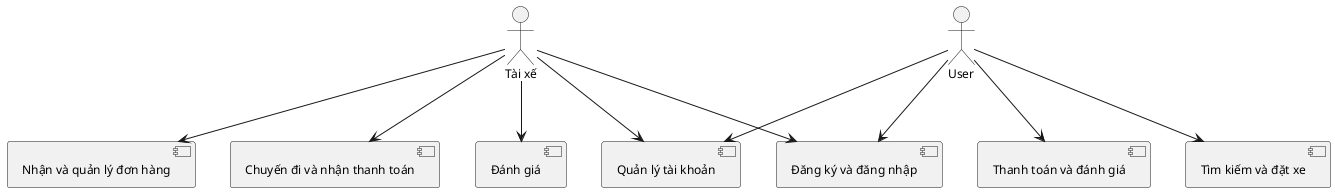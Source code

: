 @startuml

!define LightYellow #FFF9D6
!define LightGreen #D2F2C2
!define LightBlue #D6E3FF

skinparam packageStyle rect
skinparam packageBackgroundColor LightYellow
skinparam packageTitleBackgroundColor LightGreen
skinparam defaultFontName Arial
skinparam defaultFontSize 12

actor User as user
actor "Tài xế" as driver

user --> [Đăng ký và đăng nhập]
user --> [Quản lý tài khoản]
user --> [Tìm kiếm và đặt xe]
user --> [Thanh toán và đánh giá]

driver --> [Đăng ký và đăng nhập]
driver --> [Quản lý tài khoản]
driver --> [Nhận và quản lý đơn hàng]
driver --> [Chuyến đi và nhận thanh toán]
driver --> [Đánh giá]

@enduml